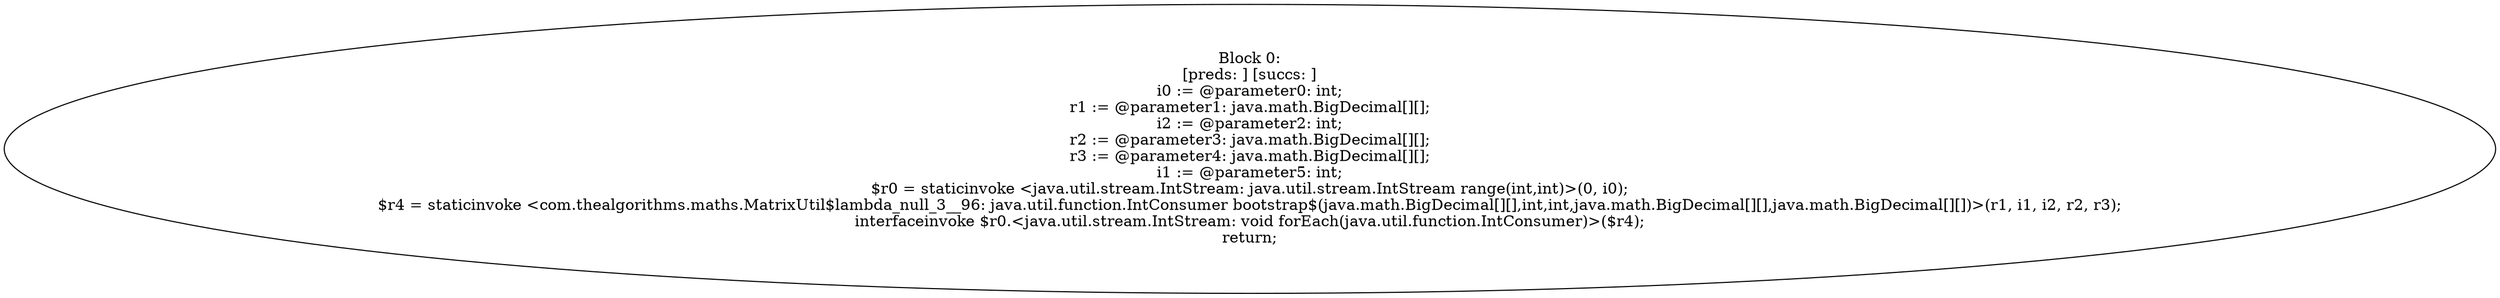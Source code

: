 digraph "unitGraph" {
    "Block 0:
[preds: ] [succs: ]
i0 := @parameter0: int;
r1 := @parameter1: java.math.BigDecimal[][];
i2 := @parameter2: int;
r2 := @parameter3: java.math.BigDecimal[][];
r3 := @parameter4: java.math.BigDecimal[][];
i1 := @parameter5: int;
$r0 = staticinvoke <java.util.stream.IntStream: java.util.stream.IntStream range(int,int)>(0, i0);
$r4 = staticinvoke <com.thealgorithms.maths.MatrixUtil$lambda_null_3__96: java.util.function.IntConsumer bootstrap$(java.math.BigDecimal[][],int,int,java.math.BigDecimal[][],java.math.BigDecimal[][])>(r1, i1, i2, r2, r3);
interfaceinvoke $r0.<java.util.stream.IntStream: void forEach(java.util.function.IntConsumer)>($r4);
return;
"
}
